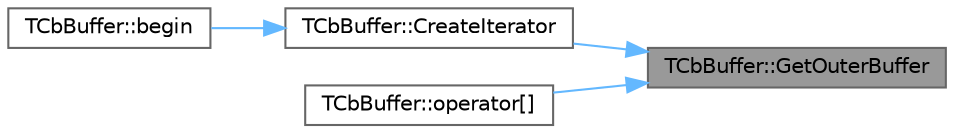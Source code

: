 digraph "TCbBuffer::GetOuterBuffer"
{
 // INTERACTIVE_SVG=YES
 // LATEX_PDF_SIZE
  bgcolor="transparent";
  edge [fontname=Helvetica,fontsize=10,labelfontname=Helvetica,labelfontsize=10];
  node [fontname=Helvetica,fontsize=10,shape=box,height=0.2,width=0.4];
  rankdir="RL";
  Node1 [id="Node000001",label="TCbBuffer::GetOuterBuffer",height=0.2,width=0.4,color="gray40", fillcolor="grey60", style="filled", fontcolor="black",tooltip="Returns the outer buffer (if any) that contains this value."];
  Node1 -> Node2 [id="edge1_Node000001_Node000002",dir="back",color="steelblue1",style="solid",tooltip=" "];
  Node2 [id="Node000002",label="TCbBuffer::CreateIterator",height=0.2,width=0.4,color="grey40", fillcolor="white", style="filled",URL="$d6/d0b/classTCbBuffer.html#ae08382c4a2be74b5ac75faa2753bf959",tooltip="Create an iterator for the fields of an array or object, otherwise an empty iterator."];
  Node2 -> Node3 [id="edge2_Node000002_Node000003",dir="back",color="steelblue1",style="solid",tooltip=" "];
  Node3 [id="Node000003",label="TCbBuffer::begin",height=0.2,width=0.4,color="grey40", fillcolor="white", style="filled",URL="$d6/d0b/classTCbBuffer.html#a340f6e52982be37deb6b5d1ece919214",tooltip="DO NOT USE DIRECTLY."];
  Node1 -> Node4 [id="edge3_Node000001_Node000004",dir="back",color="steelblue1",style="solid",tooltip=" "];
  Node4 [id="Node000004",label="TCbBuffer::operator[]",height=0.2,width=0.4,color="grey40", fillcolor="white", style="filled",URL="$d6/d0b/classTCbBuffer.html#a5f381d2c47dc314a24f2396f562e1c31",tooltip="Find a field of an object by case-sensitive name comparison, otherwise a field with no value."];
}

